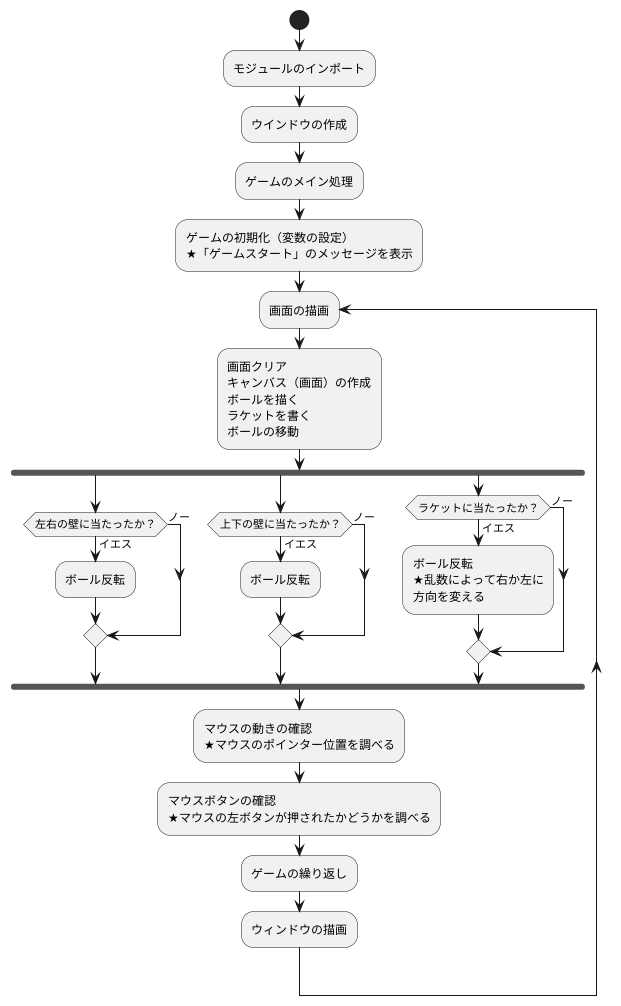 @startuml Squash Game
start
:モジュールのインポート;
:ウインドウの作成;
:ゲームのメイン処理;
:ゲームの初期化（変数の設定）\n★「ゲームスタート」のメッセージを表示;

repeat :画面の描画;
:画面クリア\nキャンバス（画面）の作成\nボールを描く\nラケットを書く\nボールの移動;
fork
    if (左右の壁に当たったか？) then (イエス)
        :ボール反転;
    else (ノー)
    endif
fork again
    if (上下の壁に当たったか？) then (イエス)
        :ボール反転;
    else (ノー)
    endif
fork again
    if (ラケットに当たったか？) then (イエス)
        :ボール反転\n★乱数によって右か左に\n方向を変える;
    else (ノー)
    endif
end fork
:マウスの動きの確認\n★マウスのポインター位置を調べる;
:マウスボタンの確認\n★マウスの左ボタンが押されたかどうかを調べる;
:ゲームの繰り返し;
:ウィンドウの描画;

@enduml
